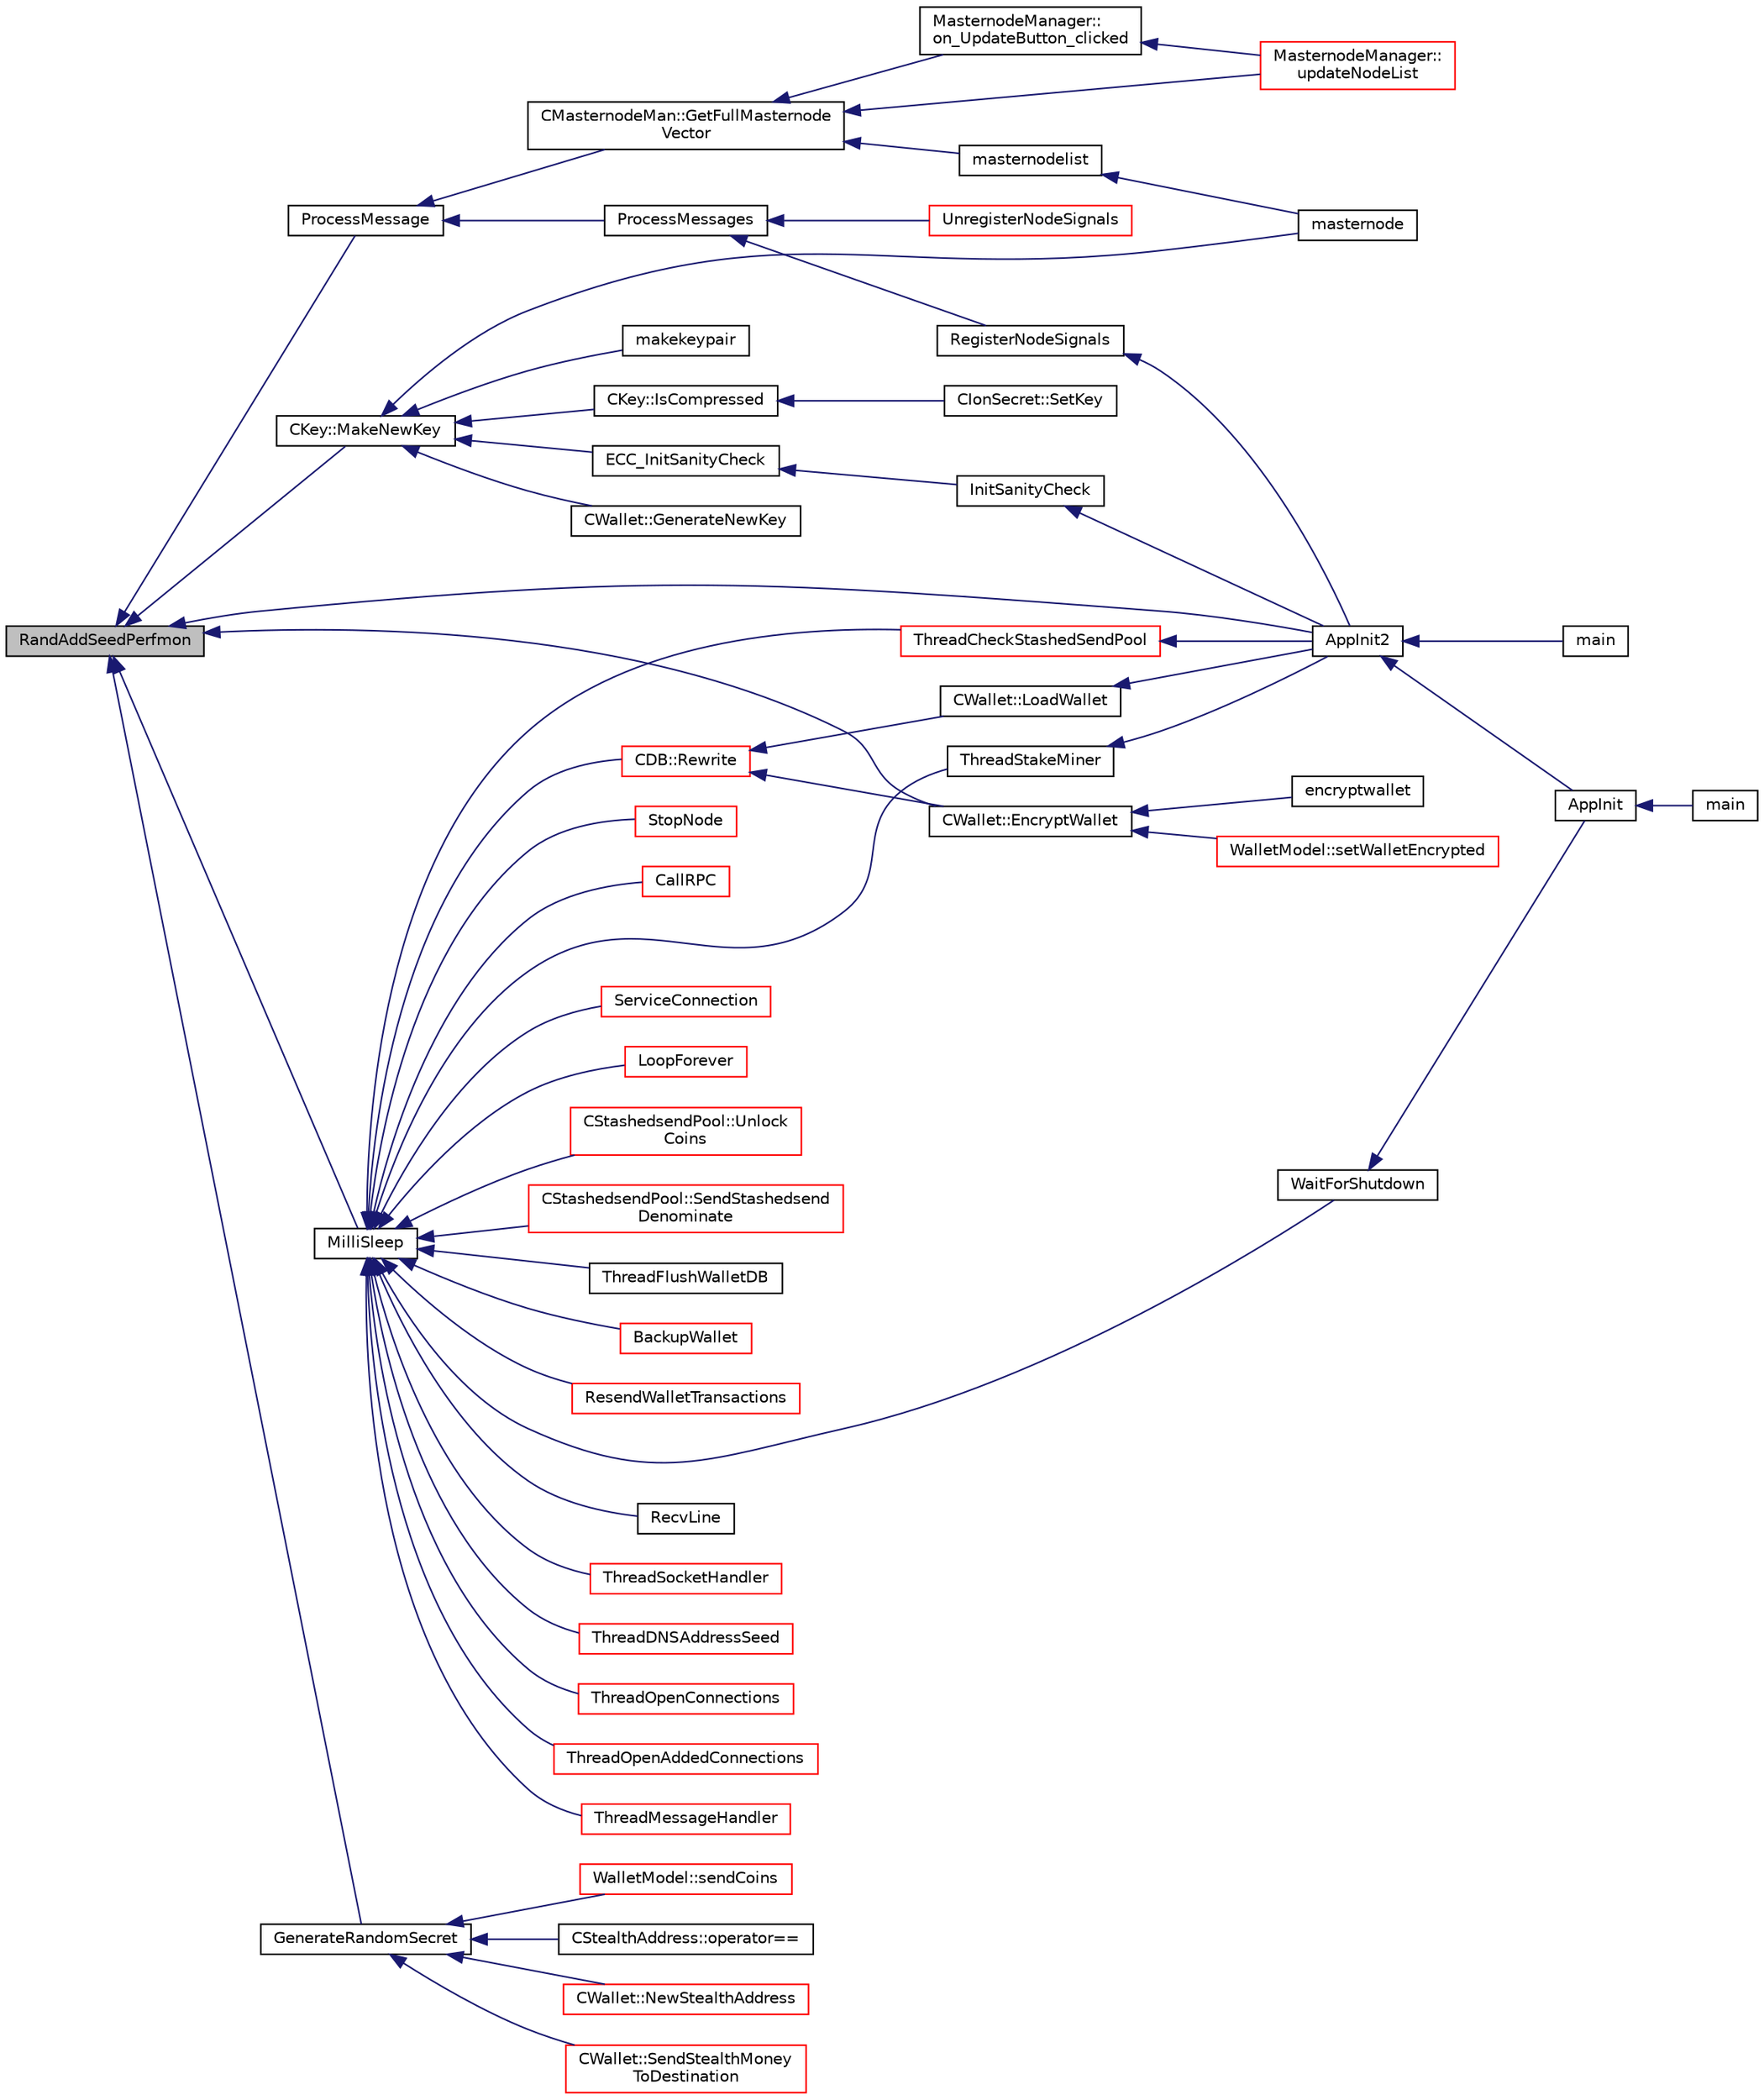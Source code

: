 digraph "RandAddSeedPerfmon"
{
  edge [fontname="Helvetica",fontsize="10",labelfontname="Helvetica",labelfontsize="10"];
  node [fontname="Helvetica",fontsize="10",shape=record];
  rankdir="LR";
  Node6371 [label="RandAddSeedPerfmon",height=0.2,width=0.4,color="black", fillcolor="grey75", style="filled", fontcolor="black"];
  Node6371 -> Node6372 [dir="back",color="midnightblue",fontsize="10",style="solid",fontname="Helvetica"];
  Node6372 [label="AppInit2",height=0.2,width=0.4,color="black", fillcolor="white", style="filled",URL="$d8/dc0/init_8h.html#a1a4c1bfbf6ba1db77e988b89b9cadfd3",tooltip="Initialize ion. "];
  Node6372 -> Node6373 [dir="back",color="midnightblue",fontsize="10",style="solid",fontname="Helvetica"];
  Node6373 [label="AppInit",height=0.2,width=0.4,color="black", fillcolor="white", style="filled",URL="$d4/d35/iond_8cpp.html#ac59316b767e6984e1285f0531275286b"];
  Node6373 -> Node6374 [dir="back",color="midnightblue",fontsize="10",style="solid",fontname="Helvetica"];
  Node6374 [label="main",height=0.2,width=0.4,color="black", fillcolor="white", style="filled",URL="$d4/d35/iond_8cpp.html#a0ddf1224851353fc92bfbff6f499fa97"];
  Node6372 -> Node6375 [dir="back",color="midnightblue",fontsize="10",style="solid",fontname="Helvetica"];
  Node6375 [label="main",height=0.2,width=0.4,color="black", fillcolor="white", style="filled",URL="$d5/d2d/ion_8cpp.html#a0ddf1224851353fc92bfbff6f499fa97"];
  Node6371 -> Node6376 [dir="back",color="midnightblue",fontsize="10",style="solid",fontname="Helvetica"];
  Node6376 [label="CKey::MakeNewKey",height=0.2,width=0.4,color="black", fillcolor="white", style="filled",URL="$d2/d63/class_c_key.html#a9d12ed9d297e4286250fd7ea6b59e1a5"];
  Node6376 -> Node6377 [dir="back",color="midnightblue",fontsize="10",style="solid",fontname="Helvetica"];
  Node6377 [label="ECC_InitSanityCheck",height=0.2,width=0.4,color="black", fillcolor="white", style="filled",URL="$de/de5/key_8h.html#a55cc40f04bf887c1000667caccb0684a",tooltip="Check that required EC support is available at runtime. "];
  Node6377 -> Node6378 [dir="back",color="midnightblue",fontsize="10",style="solid",fontname="Helvetica"];
  Node6378 [label="InitSanityCheck",height=0.2,width=0.4,color="black", fillcolor="white", style="filled",URL="$d0/dc9/init_8cpp.html#a878797b40fb8eb0d7f330a41d7742d11",tooltip="Sanity checks Ensure that Ion is running in a usable environment with all necessary library support..."];
  Node6378 -> Node6372 [dir="back",color="midnightblue",fontsize="10",style="solid",fontname="Helvetica"];
  Node6376 -> Node6379 [dir="back",color="midnightblue",fontsize="10",style="solid",fontname="Helvetica"];
  Node6379 [label="CKey::IsCompressed",height=0.2,width=0.4,color="black", fillcolor="white", style="filled",URL="$d2/d63/class_c_key.html#a96b017433a65335775cf3807d73f85ce"];
  Node6379 -> Node6380 [dir="back",color="midnightblue",fontsize="10",style="solid",fontname="Helvetica"];
  Node6380 [label="CIonSecret::SetKey",height=0.2,width=0.4,color="black", fillcolor="white", style="filled",URL="$d3/d88/class_c_ion_secret.html#af28cc32f79cc793418e810e8ae12e25e"];
  Node6376 -> Node6381 [dir="back",color="midnightblue",fontsize="10",style="solid",fontname="Helvetica"];
  Node6381 [label="masternode",height=0.2,width=0.4,color="black", fillcolor="white", style="filled",URL="$d5/d6b/rpcstashedsend_8cpp.html#a30609e443aeb47c29ed0878d16b1b5e1"];
  Node6376 -> Node6382 [dir="back",color="midnightblue",fontsize="10",style="solid",fontname="Helvetica"];
  Node6382 [label="makekeypair",height=0.2,width=0.4,color="black", fillcolor="white", style="filled",URL="$df/d1d/rpcwallet_8cpp.html#a99fe5f539a487e6da84f74ac47ae5ba6"];
  Node6376 -> Node6383 [dir="back",color="midnightblue",fontsize="10",style="solid",fontname="Helvetica"];
  Node6383 [label="CWallet::GenerateNewKey",height=0.2,width=0.4,color="black", fillcolor="white", style="filled",URL="$d2/de5/class_c_wallet.html#a061fe7f54f80ec40f856b3e6365c2f4a"];
  Node6371 -> Node6384 [dir="back",color="midnightblue",fontsize="10",style="solid",fontname="Helvetica"];
  Node6384 [label="ProcessMessage",height=0.2,width=0.4,color="black", fillcolor="white", style="filled",URL="$df/d0a/main_8cpp.html#a8ba92b1a4bce3c835e887a9073d17d8e"];
  Node6384 -> Node6385 [dir="back",color="midnightblue",fontsize="10",style="solid",fontname="Helvetica"];
  Node6385 [label="ProcessMessages",height=0.2,width=0.4,color="black", fillcolor="white", style="filled",URL="$d4/dbf/main_8h.html#a196f9318f02448b85b28d612698934fd"];
  Node6385 -> Node6386 [dir="back",color="midnightblue",fontsize="10",style="solid",fontname="Helvetica"];
  Node6386 [label="RegisterNodeSignals",height=0.2,width=0.4,color="black", fillcolor="white", style="filled",URL="$d4/dbf/main_8h.html#ab02615ff65f91d69f8d786ec900baa8a",tooltip="Register with a network node to receive its signals. "];
  Node6386 -> Node6372 [dir="back",color="midnightblue",fontsize="10",style="solid",fontname="Helvetica"];
  Node6385 -> Node6387 [dir="back",color="midnightblue",fontsize="10",style="solid",fontname="Helvetica"];
  Node6387 [label="UnregisterNodeSignals",height=0.2,width=0.4,color="red", fillcolor="white", style="filled",URL="$d4/dbf/main_8h.html#a3ef0cc6e9d9d6435ee2a5569244d6ebd",tooltip="Unregister a network node. "];
  Node6384 -> Node6389 [dir="back",color="midnightblue",fontsize="10",style="solid",fontname="Helvetica"];
  Node6389 [label="CMasternodeMan::GetFullMasternode\lVector",height=0.2,width=0.4,color="black", fillcolor="white", style="filled",URL="$dc/d6b/class_c_masternode_man.html#ab39e213a7601e1bef2eba1d5d63206f5"];
  Node6389 -> Node6390 [dir="back",color="midnightblue",fontsize="10",style="solid",fontname="Helvetica"];
  Node6390 [label="MasternodeManager::\lupdateNodeList",height=0.2,width=0.4,color="red", fillcolor="white", style="filled",URL="$d9/d70/class_masternode_manager.html#a5485a8bd6ccf673027165cc1207dfae9"];
  Node6389 -> Node6392 [dir="back",color="midnightblue",fontsize="10",style="solid",fontname="Helvetica"];
  Node6392 [label="MasternodeManager::\lon_UpdateButton_clicked",height=0.2,width=0.4,color="black", fillcolor="white", style="filled",URL="$d9/d70/class_masternode_manager.html#ae8d07b4d869e3eb09fe1be445eff0430"];
  Node6392 -> Node6390 [dir="back",color="midnightblue",fontsize="10",style="solid",fontname="Helvetica"];
  Node6389 -> Node6393 [dir="back",color="midnightblue",fontsize="10",style="solid",fontname="Helvetica"];
  Node6393 [label="masternodelist",height=0.2,width=0.4,color="black", fillcolor="white", style="filled",URL="$d5/d6b/rpcstashedsend_8cpp.html#a3a7ed7e37f21eb2912afc6e776f7236c"];
  Node6393 -> Node6381 [dir="back",color="midnightblue",fontsize="10",style="solid",fontname="Helvetica"];
  Node6371 -> Node6394 [dir="back",color="midnightblue",fontsize="10",style="solid",fontname="Helvetica"];
  Node6394 [label="MilliSleep",height=0.2,width=0.4,color="black", fillcolor="white", style="filled",URL="$d8/d3c/util_8h.html#ac635182d3e845eda4af4fa5ab31609da"];
  Node6394 -> Node6395 [dir="back",color="midnightblue",fontsize="10",style="solid",fontname="Helvetica"];
  Node6395 [label="CDB::Rewrite",height=0.2,width=0.4,color="red", fillcolor="white", style="filled",URL="$d1/d2e/class_c_d_b.html#acfb8a373edb9c4cfab780fb7578b277e"];
  Node6395 -> Node6396 [dir="back",color="midnightblue",fontsize="10",style="solid",fontname="Helvetica"];
  Node6396 [label="CWallet::EncryptWallet",height=0.2,width=0.4,color="black", fillcolor="white", style="filled",URL="$d2/de5/class_c_wallet.html#ab34fe5bf771619dcbe22a65f013e5469"];
  Node6396 -> Node6397 [dir="back",color="midnightblue",fontsize="10",style="solid",fontname="Helvetica"];
  Node6397 [label="WalletModel::setWalletEncrypted",height=0.2,width=0.4,color="red", fillcolor="white", style="filled",URL="$d4/d27/class_wallet_model.html#a444340830badcd48e3a4dd6b03d9c4d7"];
  Node6396 -> Node6399 [dir="back",color="midnightblue",fontsize="10",style="solid",fontname="Helvetica"];
  Node6399 [label="encryptwallet",height=0.2,width=0.4,color="black", fillcolor="white", style="filled",URL="$df/d1d/rpcwallet_8cpp.html#a5fb49bac2748015a256c63e9f8ccc539"];
  Node6395 -> Node6400 [dir="back",color="midnightblue",fontsize="10",style="solid",fontname="Helvetica"];
  Node6400 [label="CWallet::LoadWallet",height=0.2,width=0.4,color="black", fillcolor="white", style="filled",URL="$d2/de5/class_c_wallet.html#a5d7b244b8ed0cbe24233ee0b6ca3cae0"];
  Node6400 -> Node6372 [dir="back",color="midnightblue",fontsize="10",style="solid",fontname="Helvetica"];
  Node6394 -> Node6402 [dir="back",color="midnightblue",fontsize="10",style="solid",fontname="Helvetica"];
  Node6402 [label="WaitForShutdown",height=0.2,width=0.4,color="black", fillcolor="white", style="filled",URL="$d4/d35/iond_8cpp.html#a6435fba5a749975164947d0d771223ab"];
  Node6402 -> Node6373 [dir="back",color="midnightblue",fontsize="10",style="solid",fontname="Helvetica"];
  Node6394 -> Node6403 [dir="back",color="midnightblue",fontsize="10",style="solid",fontname="Helvetica"];
  Node6403 [label="ResendWalletTransactions",height=0.2,width=0.4,color="red", fillcolor="white", style="filled",URL="$d4/dbf/main_8h.html#aa8d5c228e24266e3dca5858adae31800",tooltip="Ask wallets to resend their transactions. "];
  Node6394 -> Node6409 [dir="back",color="midnightblue",fontsize="10",style="solid",fontname="Helvetica"];
  Node6409 [label="ThreadStakeMiner",height=0.2,width=0.4,color="black", fillcolor="white", style="filled",URL="$d6/de3/miner_8cpp.html#a31faece5ef0e403969b3d3debd79b352"];
  Node6409 -> Node6372 [dir="back",color="midnightblue",fontsize="10",style="solid",fontname="Helvetica"];
  Node6394 -> Node6410 [dir="back",color="midnightblue",fontsize="10",style="solid",fontname="Helvetica"];
  Node6410 [label="RecvLine",height=0.2,width=0.4,color="black", fillcolor="white", style="filled",URL="$dd/d84/net_8cpp.html#a1974b789f25e8ac412052f627488e0ad"];
  Node6394 -> Node6411 [dir="back",color="midnightblue",fontsize="10",style="solid",fontname="Helvetica"];
  Node6411 [label="ThreadSocketHandler",height=0.2,width=0.4,color="red", fillcolor="white", style="filled",URL="$dd/d84/net_8cpp.html#aa1111c12121e039bbd8eedb556e4514a"];
  Node6394 -> Node6417 [dir="back",color="midnightblue",fontsize="10",style="solid",fontname="Helvetica"];
  Node6417 [label="ThreadDNSAddressSeed",height=0.2,width=0.4,color="red", fillcolor="white", style="filled",URL="$dd/d84/net_8cpp.html#ab2d8883b5524ec7b80d3b9535e73a3ed"];
  Node6394 -> Node6418 [dir="back",color="midnightblue",fontsize="10",style="solid",fontname="Helvetica"];
  Node6418 [label="ThreadOpenConnections",height=0.2,width=0.4,color="red", fillcolor="white", style="filled",URL="$dd/d84/net_8cpp.html#a3b4720330e61127963a43df26b80f804"];
  Node6394 -> Node6419 [dir="back",color="midnightblue",fontsize="10",style="solid",fontname="Helvetica"];
  Node6419 [label="ThreadOpenAddedConnections",height=0.2,width=0.4,color="red", fillcolor="white", style="filled",URL="$dd/d84/net_8cpp.html#a2d1ca95557ae336582b886a251e7fe94"];
  Node6394 -> Node6415 [dir="back",color="midnightblue",fontsize="10",style="solid",fontname="Helvetica"];
  Node6415 [label="ThreadMessageHandler",height=0.2,width=0.4,color="red", fillcolor="white", style="filled",URL="$dd/d84/net_8cpp.html#a379b0d3521bdd62ac296f219d70c4e30"];
  Node6394 -> Node6420 [dir="back",color="midnightblue",fontsize="10",style="solid",fontname="Helvetica"];
  Node6420 [label="StopNode",height=0.2,width=0.4,color="red", fillcolor="white", style="filled",URL="$d7/d97/net_8h.html#ac9110488f45c160d58f3c7ab7197bcea"];
  Node6394 -> Node6421 [dir="back",color="midnightblue",fontsize="10",style="solid",fontname="Helvetica"];
  Node6421 [label="CallRPC",height=0.2,width=0.4,color="red", fillcolor="white", style="filled",URL="$dd/d9e/rpcclient_8cpp.html#ae0b4394f271db49671cf894dbe94c484"];
  Node6394 -> Node6423 [dir="back",color="midnightblue",fontsize="10",style="solid",fontname="Helvetica"];
  Node6423 [label="ServiceConnection",height=0.2,width=0.4,color="red", fillcolor="white", style="filled",URL="$d6/d76/rpcserver_8cpp.html#adda5af922ba2f27c9f6219394d3c4f4c"];
  Node6394 -> Node6425 [dir="back",color="midnightblue",fontsize="10",style="solid",fontname="Helvetica"];
  Node6425 [label="LoopForever",height=0.2,width=0.4,color="red", fillcolor="white", style="filled",URL="$d8/d3c/util_8h.html#ac6be85b683de5d9b41dc3046e50d6acd"];
  Node6394 -> Node6426 [dir="back",color="midnightblue",fontsize="10",style="solid",fontname="Helvetica"];
  Node6426 [label="CStashedsendPool::Unlock\lCoins",height=0.2,width=0.4,color="red", fillcolor="white", style="filled",URL="$dd/d8a/class_c_stashedsend_pool.html#a5d4ac746830c08bbb249d34c165d1019"];
  Node6394 -> Node6430 [dir="back",color="midnightblue",fontsize="10",style="solid",fontname="Helvetica"];
  Node6430 [label="CStashedsendPool::SendStashedsend\lDenominate",height=0.2,width=0.4,color="red", fillcolor="white", style="filled",URL="$dd/d8a/class_c_stashedsend_pool.html#a6a94b951db9f47197abf79e141e8de1a",tooltip="As a client, send a transaction to a Masternode to start the denomination process. "];
  Node6394 -> Node6433 [dir="back",color="midnightblue",fontsize="10",style="solid",fontname="Helvetica"];
  Node6433 [label="ThreadCheckStashedSendPool",height=0.2,width=0.4,color="red", fillcolor="white", style="filled",URL="$d9/dbc/stashedsend_8h.html#ab583ddc86effded8432ea5387f77d883"];
  Node6433 -> Node6372 [dir="back",color="midnightblue",fontsize="10",style="solid",fontname="Helvetica"];
  Node6394 -> Node6435 [dir="back",color="midnightblue",fontsize="10",style="solid",fontname="Helvetica"];
  Node6435 [label="ThreadFlushWalletDB",height=0.2,width=0.4,color="black", fillcolor="white", style="filled",URL="$dc/d75/walletdb_8cpp.html#a571e13707ba159c7c047875764ae5e2b"];
  Node6394 -> Node6436 [dir="back",color="midnightblue",fontsize="10",style="solid",fontname="Helvetica"];
  Node6436 [label="BackupWallet",height=0.2,width=0.4,color="red", fillcolor="white", style="filled",URL="$dc/d75/walletdb_8cpp.html#a273c3692765c732c5f724cec93e6b62f"];
  Node6371 -> Node6442 [dir="back",color="midnightblue",fontsize="10",style="solid",fontname="Helvetica"];
  Node6442 [label="GenerateRandomSecret",height=0.2,width=0.4,color="black", fillcolor="white", style="filled",URL="$d4/d43/stealth_8h.html#ab09bf0ded4faa17a866c79087b0b20a8"];
  Node6442 -> Node6443 [dir="back",color="midnightblue",fontsize="10",style="solid",fontname="Helvetica"];
  Node6443 [label="WalletModel::sendCoins",height=0.2,width=0.4,color="red", fillcolor="white", style="filled",URL="$d4/d27/class_wallet_model.html#a053fb3ff2b8b0347f83e6bb591126746"];
  Node6442 -> Node6446 [dir="back",color="midnightblue",fontsize="10",style="solid",fontname="Helvetica"];
  Node6446 [label="CStealthAddress::operator==",height=0.2,width=0.4,color="black", fillcolor="white", style="filled",URL="$d6/d37/class_c_stealth_address.html#aafdb2534bed64a42a3e3147a997514eb"];
  Node6442 -> Node6447 [dir="back",color="midnightblue",fontsize="10",style="solid",fontname="Helvetica"];
  Node6447 [label="CWallet::NewStealthAddress",height=0.2,width=0.4,color="red", fillcolor="white", style="filled",URL="$d2/de5/class_c_wallet.html#ae3bb56ad5d165525e45e4a0c9ad034f2"];
  Node6442 -> Node6452 [dir="back",color="midnightblue",fontsize="10",style="solid",fontname="Helvetica"];
  Node6452 [label="CWallet::SendStealthMoney\lToDestination",height=0.2,width=0.4,color="red", fillcolor="white", style="filled",URL="$d2/de5/class_c_wallet.html#afce932bf3aa678046ab75eccff004858"];
  Node6371 -> Node6396 [dir="back",color="midnightblue",fontsize="10",style="solid",fontname="Helvetica"];
}
